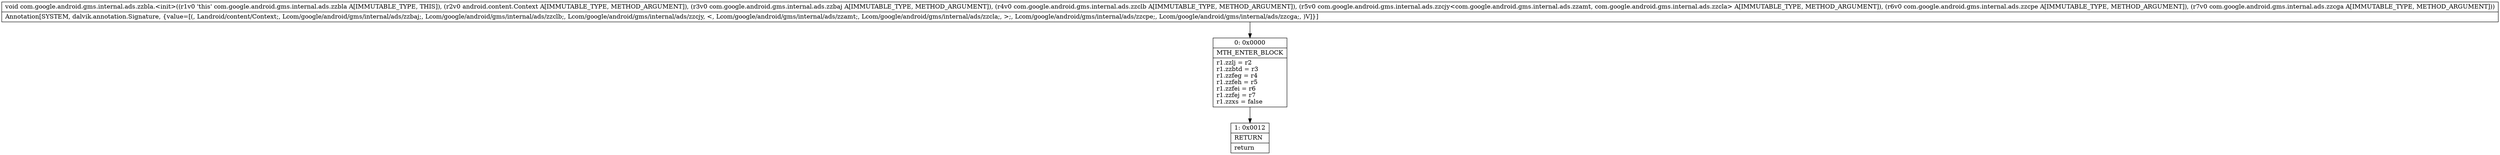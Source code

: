 digraph "CFG forcom.google.android.gms.internal.ads.zzbla.\<init\>(Landroid\/content\/Context;Lcom\/google\/android\/gms\/internal\/ads\/zzbaj;Lcom\/google\/android\/gms\/internal\/ads\/zzclb;Lcom\/google\/android\/gms\/internal\/ads\/zzcjy;Lcom\/google\/android\/gms\/internal\/ads\/zzcpe;Lcom\/google\/android\/gms\/internal\/ads\/zzcga;)V" {
Node_0 [shape=record,label="{0\:\ 0x0000|MTH_ENTER_BLOCK\l|r1.zzlj = r2\lr1.zzbtd = r3\lr1.zzfeg = r4\lr1.zzfeh = r5\lr1.zzfei = r6\lr1.zzfej = r7\lr1.zzxs = false\l}"];
Node_1 [shape=record,label="{1\:\ 0x0012|RETURN\l|return\l}"];
MethodNode[shape=record,label="{void com.google.android.gms.internal.ads.zzbla.\<init\>((r1v0 'this' com.google.android.gms.internal.ads.zzbla A[IMMUTABLE_TYPE, THIS]), (r2v0 android.content.Context A[IMMUTABLE_TYPE, METHOD_ARGUMENT]), (r3v0 com.google.android.gms.internal.ads.zzbaj A[IMMUTABLE_TYPE, METHOD_ARGUMENT]), (r4v0 com.google.android.gms.internal.ads.zzclb A[IMMUTABLE_TYPE, METHOD_ARGUMENT]), (r5v0 com.google.android.gms.internal.ads.zzcjy\<com.google.android.gms.internal.ads.zzamt, com.google.android.gms.internal.ads.zzcla\> A[IMMUTABLE_TYPE, METHOD_ARGUMENT]), (r6v0 com.google.android.gms.internal.ads.zzcpe A[IMMUTABLE_TYPE, METHOD_ARGUMENT]), (r7v0 com.google.android.gms.internal.ads.zzcga A[IMMUTABLE_TYPE, METHOD_ARGUMENT]))  | Annotation[SYSTEM, dalvik.annotation.Signature, \{value=[(, Landroid\/content\/Context;, Lcom\/google\/android\/gms\/internal\/ads\/zzbaj;, Lcom\/google\/android\/gms\/internal\/ads\/zzclb;, Lcom\/google\/android\/gms\/internal\/ads\/zzcjy, \<, Lcom\/google\/android\/gms\/internal\/ads\/zzamt;, Lcom\/google\/android\/gms\/internal\/ads\/zzcla;, \>;, Lcom\/google\/android\/gms\/internal\/ads\/zzcpe;, Lcom\/google\/android\/gms\/internal\/ads\/zzcga;, )V]\}]\l}"];
MethodNode -> Node_0;
Node_0 -> Node_1;
}

